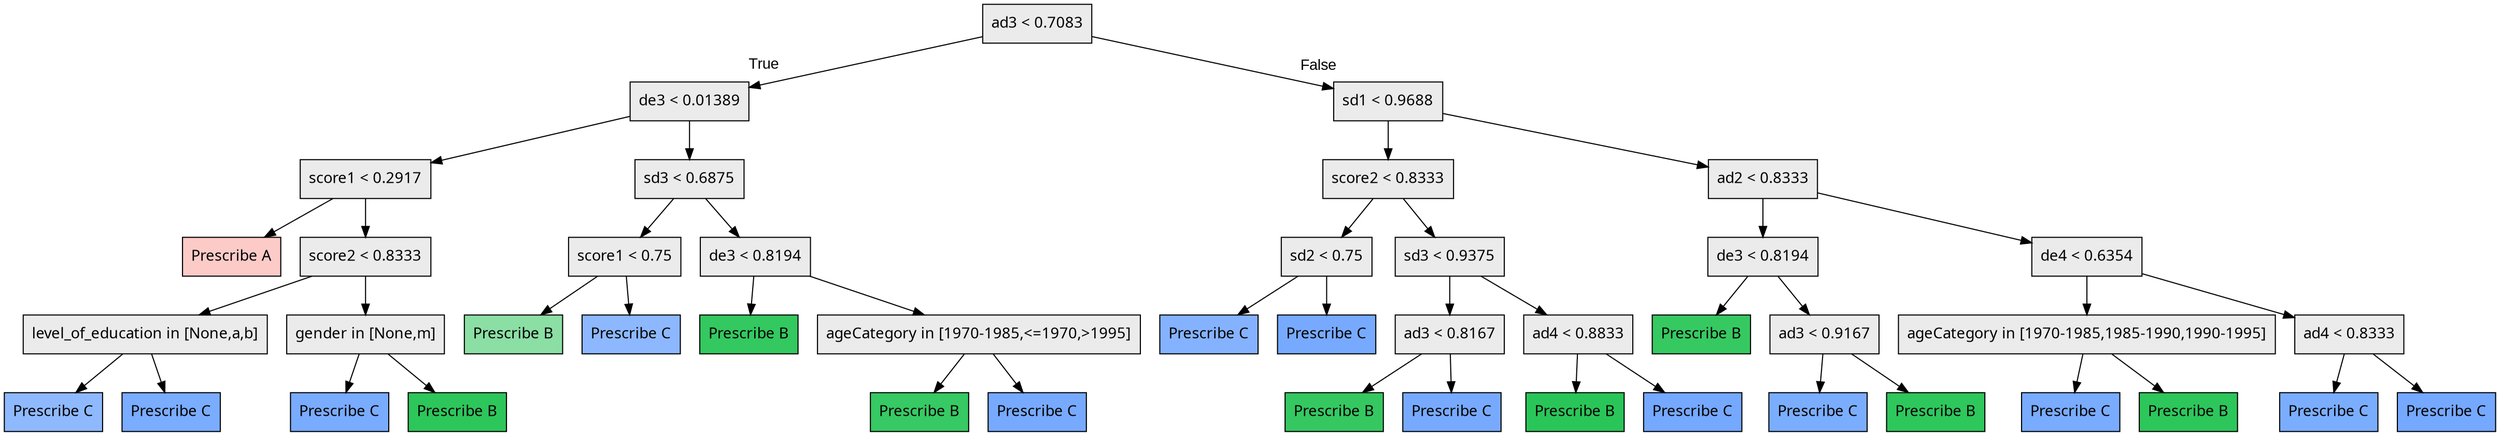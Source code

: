 digraph "G" {
1 [fillcolor="#EBEBEB", fontname="bold arial", label="ad3 &lt; 0.7083", shape=box, style="filled"];
2 [fillcolor="#EBEBEB", fontname="bold arial", label="de3 &lt; 0.01389", shape=box, style="filled"];
3 [fillcolor="#EBEBEB", fontname="bold arial", label="score1 &lt; 0.2917", shape=box, style="filled"];
4 [color=black, fillcolor="#F8766D60", fontname="bold arial", label="Prescribe A", shape=box, style="filled"];
5 [fillcolor="#EBEBEB", fontname="bold arial", label="score2 &lt; 0.8333", shape=box, style="filled"];
6 [fillcolor="#EBEBEB", fontname="bold arial", label="level_of_education in [None,a,b]", shape=box, style="filled"];
7 [color=black, fillcolor="#619CFFb5", fontname="bold arial", label="Prescribe C", shape=box, style="filled"];
8 [color=black, fillcolor="#619CFFd6", fontname="bold arial", label="Prescribe C", shape=box, style="filled"];
9 [fillcolor="#EBEBEB", fontname="bold arial", label="gender in [None,m]", shape=box, style="filled"];
10 [color=black, fillcolor="#619CFFd8", fontname="bold arial", label="Prescribe C", shape=box, style="filled"];
11 [color=black, fillcolor="#00BA38d2", fontname="bold arial", label="Prescribe B", shape=box, style="filled"];
12 [fillcolor="#EBEBEB", fontname="bold arial", label="sd3 &lt; 0.6875", shape=box, style="filled"];
13 [fillcolor="#EBEBEB", fontname="bold arial", label="score1 &lt; 0.75", shape=box, style="filled"];
14 [color=black, fillcolor="#00BA3874", fontname="bold arial", label="Prescribe B", shape=box, style="filled"];
15 [color=black, fillcolor="#619CFFb8", fontname="bold arial", label="Prescribe C", shape=box, style="filled"];
16 [fillcolor="#EBEBEB", fontname="bold arial", label="de3 &lt; 0.8194", shape=box, style="filled"];
17 [color=black, fillcolor="#00BA38cb", fontname="bold arial", label="Prescribe B", shape=box, style="filled"];
18 [fillcolor="#EBEBEB", fontname="bold arial", label="ageCategory in [1970-1985,&lt;=1970,&gt;1995]", shape=box, style="filled"];
19 [color=black, fillcolor="#00BA38c8", fontname="bold arial", label="Prescribe B", shape=box, style="filled"];
20 [color=black, fillcolor="#619CFFdc", fontname="bold arial", label="Prescribe C", shape=box, style="filled"];
21 [fillcolor="#EBEBEB", fontname="bold arial", label="sd1 &lt; 0.9688", shape=box, style="filled"];
22 [fillcolor="#EBEBEB", fontname="bold arial", label="score2 &lt; 0.8333", shape=box, style="filled"];
23 [fillcolor="#EBEBEB", fontname="bold arial", label="sd2 &lt; 0.75", shape=box, style="filled"];
24 [color=black, fillcolor="#619CFFc5", fontname="bold arial", label="Prescribe C", shape=box, style="filled"];
25 [color=black, fillcolor="#619CFFdc", fontname="bold arial", label="Prescribe C", shape=box, style="filled"];
26 [fillcolor="#EBEBEB", fontname="bold arial", label="sd3 &lt; 0.9375", shape=box, style="filled"];
27 [fillcolor="#EBEBEB", fontname="bold arial", label="ad3 &lt; 0.8167", shape=box, style="filled"];
28 [color=black, fillcolor="#00BA38ca", fontname="bold arial", label="Prescribe B", shape=box, style="filled"];
29 [color=black, fillcolor="#619CFFdc", fontname="bold arial", label="Prescribe C", shape=box, style="filled"];
30 [fillcolor="#EBEBEB", fontname="bold arial", label="ad4 &lt; 0.8833", shape=box, style="filled"];
31 [color=black, fillcolor="#00BA38d5", fontname="bold arial", label="Prescribe B", shape=box, style="filled"];
32 [color=black, fillcolor="#619CFFdf", fontname="bold arial", label="Prescribe C", shape=box, style="filled"];
33 [fillcolor="#EBEBEB", fontname="bold arial", label="ad2 &lt; 0.8333", shape=box, style="filled"];
34 [fillcolor="#EBEBEB", fontname="bold arial", label="de3 &lt; 0.8194", shape=box, style="filled"];
35 [color=black, fillcolor="#00BA38c9", fontname="bold arial", label="Prescribe B", shape=box, style="filled"];
36 [fillcolor="#EBEBEB", fontname="bold arial", label="ad3 &lt; 0.9167", shape=box, style="filled"];
37 [color=black, fillcolor="#619CFFd4", fontname="bold arial", label="Prescribe C", shape=box, style="filled"];
38 [color=black, fillcolor="#00BA38d1", fontname="bold arial", label="Prescribe B", shape=box, style="filled"];
39 [fillcolor="#EBEBEB", fontname="bold arial", label="de4 &lt; 0.6354", shape=box, style="filled"];
40 [fillcolor="#EBEBEB", fontname="bold arial", label="ageCategory in [1970-1985,1985-1990,1990-1995]", shape=box, style="filled"];
41 [color=black, fillcolor="#619CFFd8", fontname="bold arial", label="Prescribe C", shape=box, style="filled"];
42 [color=black, fillcolor="#00BA38d2", fontname="bold arial", label="Prescribe B", shape=box, style="filled"];
43 [fillcolor="#EBEBEB", fontname="bold arial", label="ad4 &lt; 0.8333", shape=box, style="filled"];
44 [color=black, fillcolor="#619CFFd4", fontname="bold arial", label="Prescribe C", shape=box, style="filled"];
45 [color=black, fillcolor="#619CFFdf", fontname="bold arial", label="Prescribe C", shape=box, style="filled"];
1 -> 2  [fontname="arial", headlabel="True", key=0, labelangle=45, labeldistance="2.5"];
1 -> 21  [fontname="arial", headlabel="False", key=0, labelangle="-45", labeldistance="2.5"];
2 -> 3  [key=0];
2 -> 12  [key=0];
3 -> 4  [key=0];
3 -> 5  [key=0];
5 -> 6  [key=0];
5 -> 9  [key=0];
6 -> 7  [key=0];
6 -> 8  [key=0];
9 -> 10  [key=0];
9 -> 11  [key=0];
12 -> 13  [key=0];
12 -> 16  [key=0];
13 -> 14  [key=0];
13 -> 15  [key=0];
16 -> 17  [key=0];
16 -> 18  [key=0];
18 -> 19  [key=0];
18 -> 20  [key=0];
21 -> 22  [key=0];
21 -> 33  [key=0];
22 -> 23  [key=0];
22 -> 26  [key=0];
23 -> 24  [key=0];
23 -> 25  [key=0];
26 -> 27  [key=0];
26 -> 30  [key=0];
27 -> 28  [key=0];
27 -> 29  [key=0];
30 -> 31  [key=0];
30 -> 32  [key=0];
33 -> 34  [key=0];
33 -> 39  [key=0];
34 -> 35  [key=0];
34 -> 36  [key=0];
36 -> 37  [key=0];
36 -> 38  [key=0];
39 -> 40  [key=0];
39 -> 43  [key=0];
40 -> 41  [key=0];
40 -> 42  [key=0];
43 -> 44  [key=0];
43 -> 45  [key=0];
}
